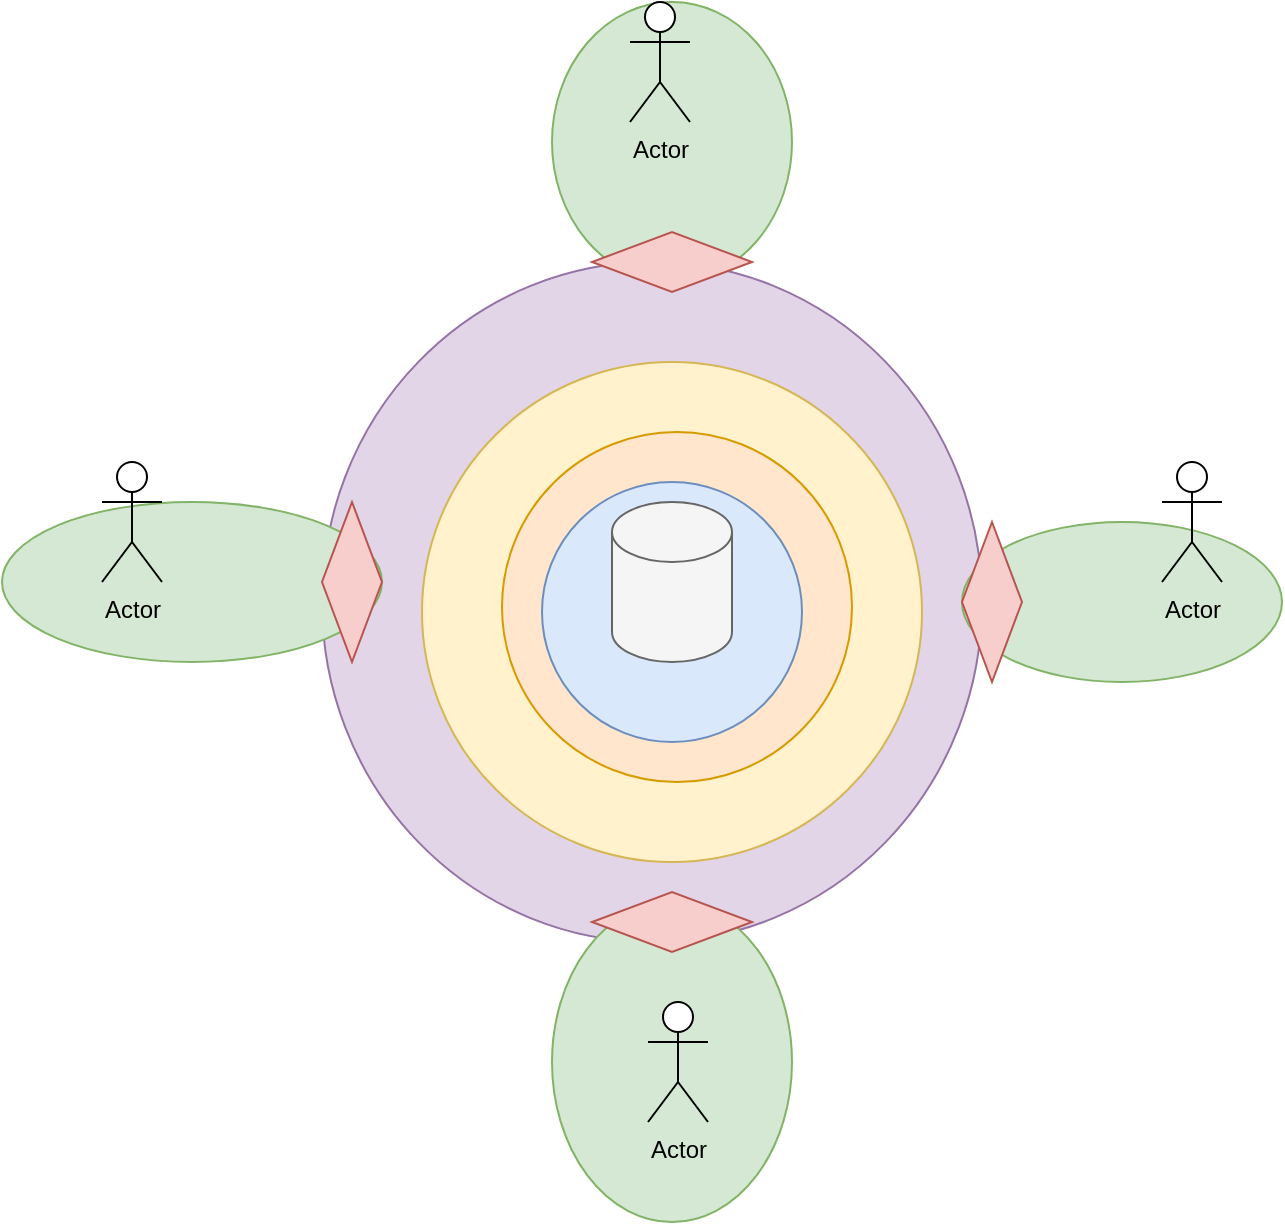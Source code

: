 <mxfile version="22.0.2" type="google">
  <diagram name="Page-1" id="DxisBdCJHKBh1GRHD_Dv">
    <mxGraphModel grid="1" page="1" gridSize="10" guides="1" tooltips="1" connect="1" arrows="1" fold="1" pageScale="1" pageWidth="827" pageHeight="1169" math="0" shadow="0">
      <root>
        <mxCell id="0" />
        <mxCell id="1" parent="0" />
        <mxCell id="BWPgzC_ZJYBXDkNB0wWr-1" value="" style="ellipse;whiteSpace=wrap;html=1;fillColor=#e1d5e7;strokeColor=#9673a6;" vertex="1" parent="1">
          <mxGeometry x="260" y="230" width="330" height="340" as="geometry" />
        </mxCell>
        <mxCell id="BWPgzC_ZJYBXDkNB0wWr-2" value="" style="ellipse;whiteSpace=wrap;html=1;fillColor=#d5e8d4;strokeColor=#82b366;" vertex="1" parent="1">
          <mxGeometry x="375" y="550" width="120" height="160" as="geometry" />
        </mxCell>
        <mxCell id="BWPgzC_ZJYBXDkNB0wWr-3" value="" style="ellipse;whiteSpace=wrap;html=1;fillColor=#d5e8d4;strokeColor=#82b366;" vertex="1" parent="1">
          <mxGeometry x="580" y="360" width="160" height="80" as="geometry" />
        </mxCell>
        <mxCell id="BWPgzC_ZJYBXDkNB0wWr-4" value="" style="ellipse;whiteSpace=wrap;html=1;fillColor=#d5e8d4;strokeColor=#82b366;" vertex="1" parent="1">
          <mxGeometry x="100" y="350" width="190" height="80" as="geometry" />
        </mxCell>
        <mxCell id="BWPgzC_ZJYBXDkNB0wWr-5" value="" style="ellipse;whiteSpace=wrap;html=1;fillColor=#d5e8d4;strokeColor=#82b366;" vertex="1" parent="1">
          <mxGeometry x="375" y="100" width="120" height="140" as="geometry" />
        </mxCell>
        <mxCell id="BWPgzC_ZJYBXDkNB0wWr-6" value="" style="ellipse;whiteSpace=wrap;html=1;aspect=fixed;fillColor=#fff2cc;strokeColor=#d6b656;" vertex="1" parent="1">
          <mxGeometry x="310" y="280" width="250" height="250" as="geometry" />
        </mxCell>
        <mxCell id="BWPgzC_ZJYBXDkNB0wWr-7" value="" style="ellipse;whiteSpace=wrap;html=1;aspect=fixed;fillColor=#ffe6cc;strokeColor=#d79b00;" vertex="1" parent="1">
          <mxGeometry x="350" y="315" width="175" height="175" as="geometry" />
        </mxCell>
        <mxCell id="BWPgzC_ZJYBXDkNB0wWr-8" value="" style="ellipse;whiteSpace=wrap;html=1;aspect=fixed;fillColor=#dae8fc;strokeColor=#6c8ebf;" vertex="1" parent="1">
          <mxGeometry x="370" y="340" width="130" height="130" as="geometry" />
        </mxCell>
        <mxCell id="BWPgzC_ZJYBXDkNB0wWr-9" value="" style="shape=cylinder3;whiteSpace=wrap;html=1;boundedLbl=1;backgroundOutline=1;size=15;fillColor=#f5f5f5;fontColor=#333333;strokeColor=#666666;" vertex="1" parent="1">
          <mxGeometry x="405" y="350" width="60" height="80" as="geometry" />
        </mxCell>
        <mxCell id="BWPgzC_ZJYBXDkNB0wWr-13" value="" style="rhombus;whiteSpace=wrap;html=1;fillColor=#f8cecc;strokeColor=#b85450;" vertex="1" parent="1">
          <mxGeometry x="260" y="350" width="30" height="80" as="geometry" />
        </mxCell>
        <mxCell id="BWPgzC_ZJYBXDkNB0wWr-14" value="" style="rhombus;whiteSpace=wrap;html=1;rotation=90;fillColor=#f8cecc;strokeColor=#b85450;" vertex="1" parent="1">
          <mxGeometry x="420" y="520" width="30" height="80" as="geometry" />
        </mxCell>
        <mxCell id="BWPgzC_ZJYBXDkNB0wWr-15" value="" style="rhombus;whiteSpace=wrap;html=1;rotation=90;fillColor=#f8cecc;strokeColor=#b85450;" vertex="1" parent="1">
          <mxGeometry x="420" y="190" width="30" height="80" as="geometry" />
        </mxCell>
        <mxCell id="BWPgzC_ZJYBXDkNB0wWr-16" value="" style="rhombus;whiteSpace=wrap;html=1;fillColor=#f8cecc;strokeColor=#b85450;" vertex="1" parent="1">
          <mxGeometry x="580" y="360" width="30" height="80" as="geometry" />
        </mxCell>
        <mxCell id="BWPgzC_ZJYBXDkNB0wWr-17" value="Actor" style="shape=umlActor;verticalLabelPosition=bottom;verticalAlign=top;html=1;outlineConnect=0;" vertex="1" parent="1">
          <mxGeometry x="150" y="330" width="30" height="60" as="geometry" />
        </mxCell>
        <mxCell id="BWPgzC_ZJYBXDkNB0wWr-18" value="Actor" style="shape=umlActor;verticalLabelPosition=bottom;verticalAlign=top;html=1;outlineConnect=0;" vertex="1" parent="1">
          <mxGeometry x="414" y="100" width="30" height="60" as="geometry" />
        </mxCell>
        <mxCell id="BWPgzC_ZJYBXDkNB0wWr-19" value="Actor" style="shape=umlActor;verticalLabelPosition=bottom;verticalAlign=top;html=1;outlineConnect=0;" vertex="1" parent="1">
          <mxGeometry x="680" y="330" width="30" height="60" as="geometry" />
        </mxCell>
        <mxCell id="BWPgzC_ZJYBXDkNB0wWr-20" value="Actor" style="shape=umlActor;verticalLabelPosition=bottom;verticalAlign=top;html=1;outlineConnect=0;" vertex="1" parent="1">
          <mxGeometry x="423" y="600" width="30" height="60" as="geometry" />
        </mxCell>
      </root>
    </mxGraphModel>
  </diagram>
</mxfile>

